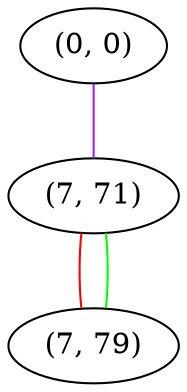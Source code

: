 graph "" {
"(0, 0)";
"(7, 71)";
"(7, 79)";
"(0, 0)" -- "(7, 71)"  [color=purple, key=0, weight=4];
"(7, 71)" -- "(7, 79)"  [color=red, key=0, weight=1];
"(7, 71)" -- "(7, 79)"  [color=green, key=1, weight=2];
}
